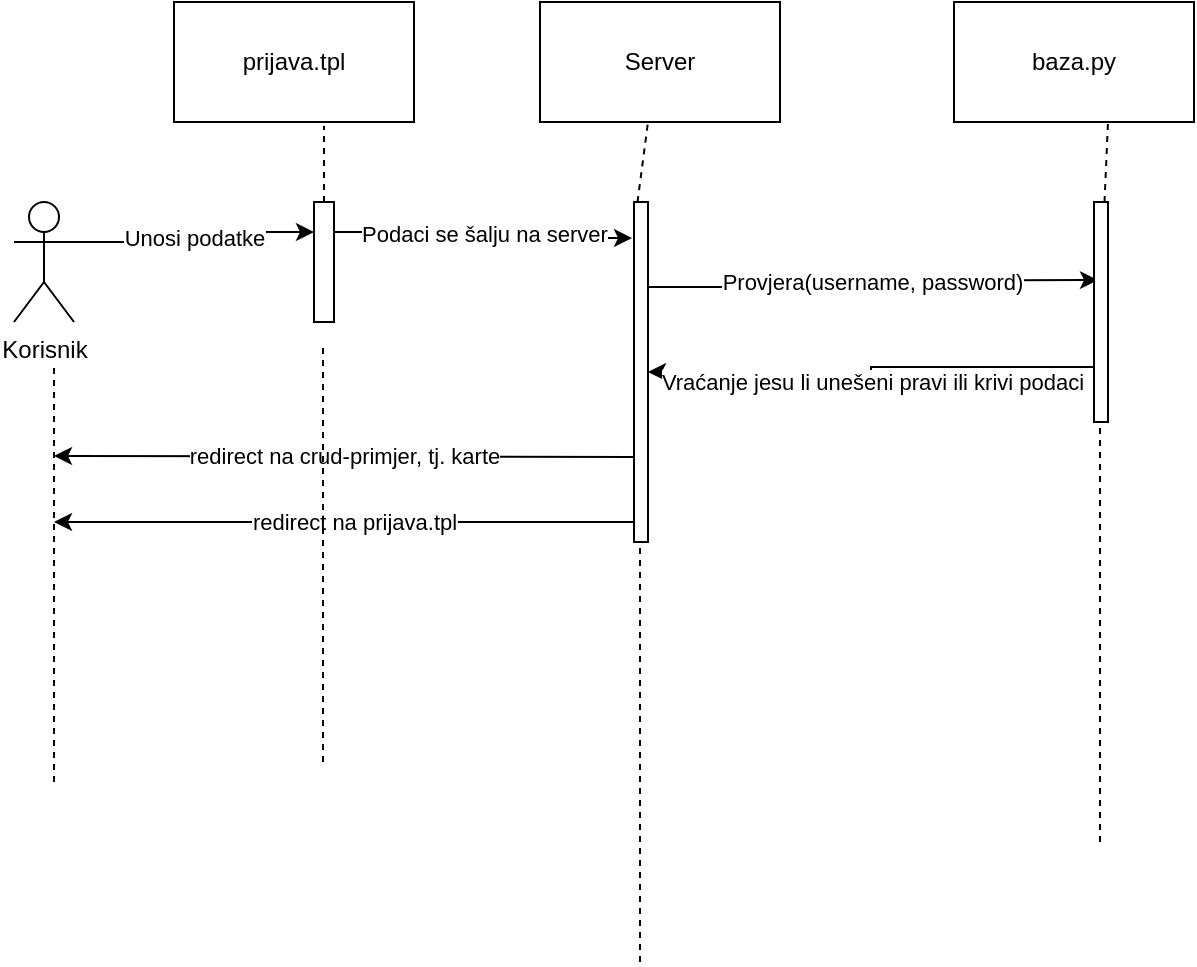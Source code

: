 <mxfile version="12.6.6"><diagram id="YFRYorlZapaCAFYc4_pI" name="Page-1"><mxGraphModel dx="868" dy="457" grid="1" gridSize="10" guides="1" tooltips="1" connect="1" arrows="1" fold="1" page="1" pageScale="1" pageWidth="827" pageHeight="1169" math="0" shadow="0"><root><mxCell id="0"/><mxCell id="1" parent="0"/><mxCell id="_F5qJfv5RGjTYLtrep0o-8" value="Unosi podatke" style="edgeStyle=orthogonalEdgeStyle;rounded=0;orthogonalLoop=1;jettySize=auto;html=1;exitX=1;exitY=0.333;exitDx=0;exitDy=0;exitPerimeter=0;entryX=0;entryY=0.25;entryDx=0;entryDy=0;" edge="1" parent="1" source="_F5qJfv5RGjTYLtrep0o-2" target="_F5qJfv5RGjTYLtrep0o-5"><mxGeometry relative="1" as="geometry"/></mxCell><mxCell id="_F5qJfv5RGjTYLtrep0o-2" value="&lt;div&gt;Korisnik&lt;/div&gt;" style="shape=umlActor;verticalLabelPosition=bottom;labelBackgroundColor=#ffffff;verticalAlign=top;html=1;outlineConnect=0;" vertex="1" parent="1"><mxGeometry x="90" y="120" width="30" height="60" as="geometry"/></mxCell><mxCell id="_F5qJfv5RGjTYLtrep0o-3" value="prijava.tpl" style="rounded=0;whiteSpace=wrap;html=1;" vertex="1" parent="1"><mxGeometry x="170" y="20" width="120" height="60" as="geometry"/></mxCell><mxCell id="_F5qJfv5RGjTYLtrep0o-19" value="Podaci se šalju na server" style="edgeStyle=orthogonalEdgeStyle;rounded=0;orthogonalLoop=1;jettySize=auto;html=1;exitX=1;exitY=0.25;exitDx=0;exitDy=0;entryX=-0.143;entryY=0.106;entryDx=0;entryDy=0;entryPerimeter=0;" edge="1" parent="1" source="_F5qJfv5RGjTYLtrep0o-5" target="_F5qJfv5RGjTYLtrep0o-12"><mxGeometry relative="1" as="geometry"/></mxCell><mxCell id="_F5qJfv5RGjTYLtrep0o-5" value="" style="rounded=0;whiteSpace=wrap;html=1;" vertex="1" parent="1"><mxGeometry x="240" y="120" width="10" height="60" as="geometry"/></mxCell><mxCell id="_F5qJfv5RGjTYLtrep0o-10" value="" style="endArrow=none;dashed=1;html=1;exitX=0.5;exitY=0;exitDx=0;exitDy=0;" edge="1" parent="1" source="_F5qJfv5RGjTYLtrep0o-5"><mxGeometry width="50" height="50" relative="1" as="geometry"><mxPoint x="220" y="130" as="sourcePoint"/><mxPoint x="245" y="82" as="targetPoint"/></mxGeometry></mxCell><mxCell id="_F5qJfv5RGjTYLtrep0o-11" value="Server" style="rounded=0;whiteSpace=wrap;html=1;" vertex="1" parent="1"><mxGeometry x="353" y="20" width="120" height="60" as="geometry"/></mxCell><mxCell id="_F5qJfv5RGjTYLtrep0o-20" value="Provjera(username, password)" style="edgeStyle=orthogonalEdgeStyle;rounded=0;orthogonalLoop=1;jettySize=auto;html=1;exitX=1;exitY=0.25;exitDx=0;exitDy=0;entryX=0.286;entryY=0.355;entryDx=0;entryDy=0;entryPerimeter=0;" edge="1" parent="1" source="_F5qJfv5RGjTYLtrep0o-12" target="_F5qJfv5RGjTYLtrep0o-14"><mxGeometry relative="1" as="geometry"/></mxCell><mxCell id="_F5qJfv5RGjTYLtrep0o-26" value="redirect na crud-primjer, tj. karte" style="edgeStyle=orthogonalEdgeStyle;rounded=0;orthogonalLoop=1;jettySize=auto;html=1;exitX=0;exitY=0.75;exitDx=0;exitDy=0;" edge="1" parent="1" source="_F5qJfv5RGjTYLtrep0o-12"><mxGeometry relative="1" as="geometry"><mxPoint x="110" y="247" as="targetPoint"/></mxGeometry></mxCell><mxCell id="_F5qJfv5RGjTYLtrep0o-28" value="redirect na prijava.tpl" style="edgeStyle=orthogonalEdgeStyle;rounded=0;orthogonalLoop=1;jettySize=auto;html=1;exitX=0;exitY=1;exitDx=0;exitDy=0;" edge="1" parent="1" source="_F5qJfv5RGjTYLtrep0o-12"><mxGeometry relative="1" as="geometry"><mxPoint x="110" y="280" as="targetPoint"/><Array as="points"><mxPoint x="400" y="280"/></Array></mxGeometry></mxCell><mxCell id="_F5qJfv5RGjTYLtrep0o-12" value="" style="rounded=0;whiteSpace=wrap;html=1;" vertex="1" parent="1"><mxGeometry x="400" y="120" width="7" height="170" as="geometry"/></mxCell><mxCell id="_F5qJfv5RGjTYLtrep0o-13" value="baza.py" style="rounded=0;whiteSpace=wrap;html=1;" vertex="1" parent="1"><mxGeometry x="560" y="20" width="120" height="60" as="geometry"/></mxCell><mxCell id="_F5qJfv5RGjTYLtrep0o-21" value="Vraćanje jesu li unešeni pravi ili krivi podaci" style="edgeStyle=orthogonalEdgeStyle;rounded=0;orthogonalLoop=1;jettySize=auto;html=1;exitX=0;exitY=0.75;exitDx=0;exitDy=0;entryX=1;entryY=0.5;entryDx=0;entryDy=0;" edge="1" parent="1" source="_F5qJfv5RGjTYLtrep0o-14" target="_F5qJfv5RGjTYLtrep0o-12"><mxGeometry x="0.011" y="5" relative="1" as="geometry"><mxPoint as="offset"/></mxGeometry></mxCell><mxCell id="_F5qJfv5RGjTYLtrep0o-14" value="" style="rounded=0;whiteSpace=wrap;html=1;" vertex="1" parent="1"><mxGeometry x="630" y="120" width="7" height="110" as="geometry"/></mxCell><mxCell id="_F5qJfv5RGjTYLtrep0o-16" value="" style="endArrow=none;dashed=1;html=1;exitX=0.25;exitY=0;exitDx=0;exitDy=0;" edge="1" parent="1" source="_F5qJfv5RGjTYLtrep0o-12"><mxGeometry width="50" height="50" relative="1" as="geometry"><mxPoint x="357" y="130" as="sourcePoint"/><mxPoint x="407" y="80" as="targetPoint"/></mxGeometry></mxCell><mxCell id="_F5qJfv5RGjTYLtrep0o-17" value="" style="endArrow=none;dashed=1;html=1;exitX=0.75;exitY=0;exitDx=0;exitDy=0;" edge="1" parent="1" source="_F5qJfv5RGjTYLtrep0o-14"><mxGeometry width="50" height="50" relative="1" as="geometry"><mxPoint x="637" y="110" as="sourcePoint"/><mxPoint x="637" y="80" as="targetPoint"/></mxGeometry></mxCell><mxCell id="_F5qJfv5RGjTYLtrep0o-22" value="" style="endArrow=none;dashed=1;html=1;" edge="1" parent="1"><mxGeometry width="50" height="50" relative="1" as="geometry"><mxPoint x="110" y="410" as="sourcePoint"/><mxPoint x="110" y="200" as="targetPoint"/></mxGeometry></mxCell><mxCell id="_F5qJfv5RGjTYLtrep0o-23" value="" style="endArrow=none;dashed=1;html=1;" edge="1" parent="1"><mxGeometry width="50" height="50" relative="1" as="geometry"><mxPoint x="244.5" y="400" as="sourcePoint"/><mxPoint x="244.5" y="190" as="targetPoint"/></mxGeometry></mxCell><mxCell id="_F5qJfv5RGjTYLtrep0o-24" value="" style="endArrow=none;dashed=1;html=1;" edge="1" parent="1"><mxGeometry width="50" height="50" relative="1" as="geometry"><mxPoint x="403" y="500" as="sourcePoint"/><mxPoint x="403" y="290" as="targetPoint"/></mxGeometry></mxCell><mxCell id="_F5qJfv5RGjTYLtrep0o-25" value="" style="endArrow=none;dashed=1;html=1;" edge="1" parent="1"><mxGeometry width="50" height="50" relative="1" as="geometry"><mxPoint x="633" y="440" as="sourcePoint"/><mxPoint x="633" y="230" as="targetPoint"/></mxGeometry></mxCell></root></mxGraphModel></diagram></mxfile>